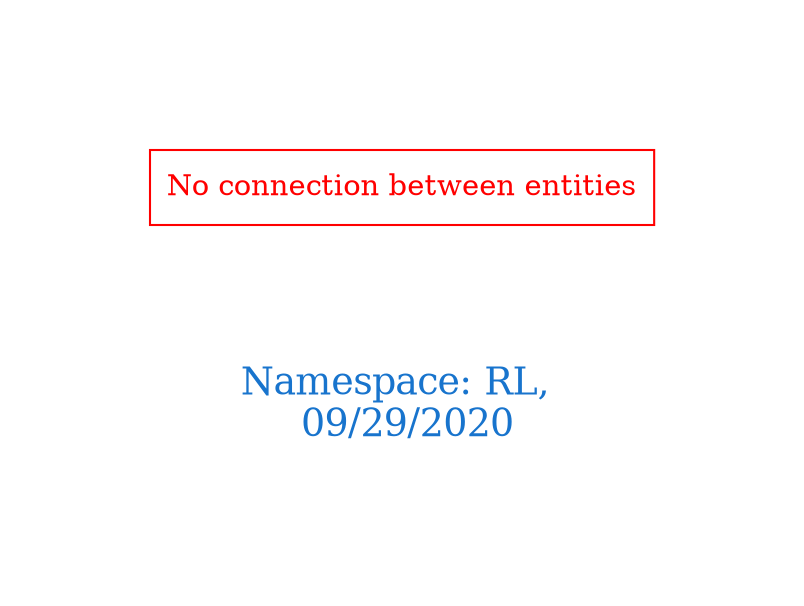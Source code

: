 digraph OGIT_ontology {
 graph [ rankdir= LR,pad=1 
fontsize = 18,
fontcolor= dodgerblue3,label = "\n\n\nNamespace: RL, \n 09/29/2020"];
node[shape=polygon];
edge [  color="gray81"];

"No connection between entities" [fontcolor = "red",color="red", shape="polygon"]
}

